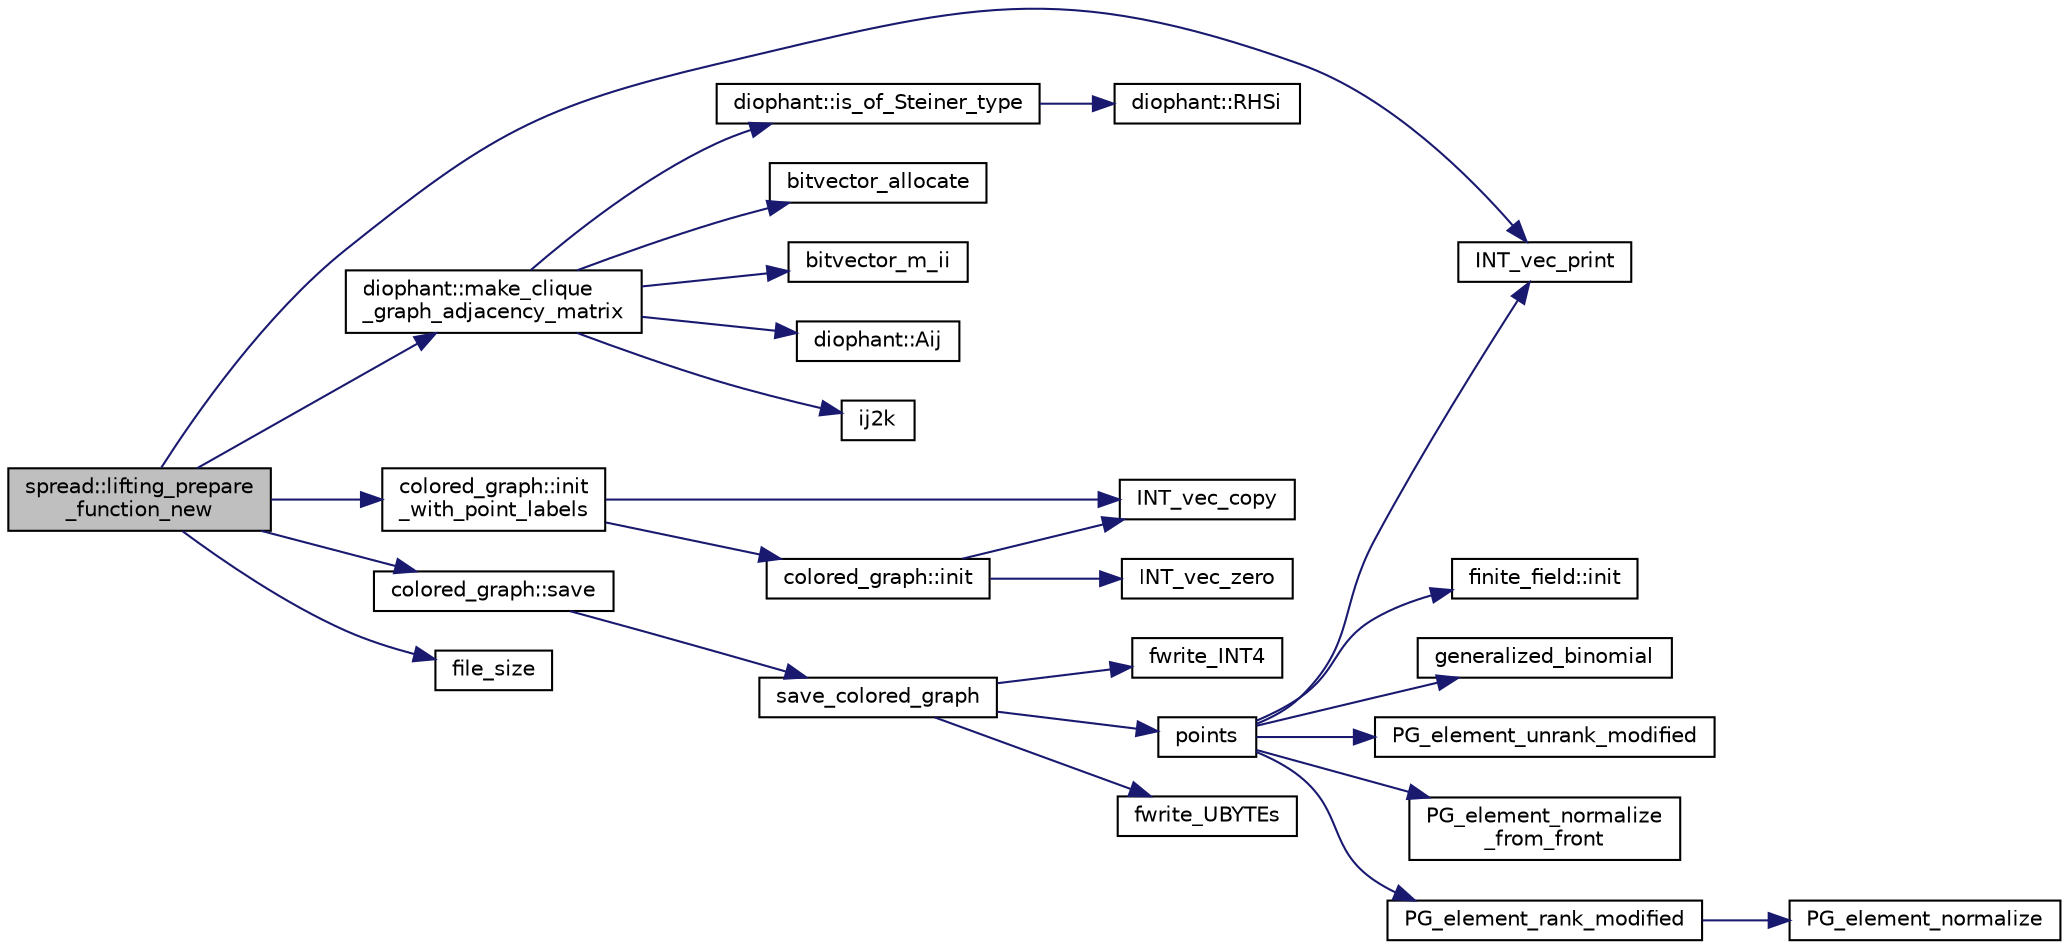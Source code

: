 digraph "spread::lifting_prepare_function_new"
{
  edge [fontname="Helvetica",fontsize="10",labelfontname="Helvetica",labelfontsize="10"];
  node [fontname="Helvetica",fontsize="10",shape=record];
  rankdir="LR";
  Node1396 [label="spread::lifting_prepare\l_function_new",height=0.2,width=0.4,color="black", fillcolor="grey75", style="filled", fontcolor="black"];
  Node1396 -> Node1397 [color="midnightblue",fontsize="10",style="solid",fontname="Helvetica"];
  Node1397 [label="INT_vec_print",height=0.2,width=0.4,color="black", fillcolor="white", style="filled",URL="$df/dbf/sajeeb_8_c.html#a79a5901af0b47dd0d694109543c027fe"];
  Node1396 -> Node1398 [color="midnightblue",fontsize="10",style="solid",fontname="Helvetica"];
  Node1398 [label="diophant::make_clique\l_graph_adjacency_matrix",height=0.2,width=0.4,color="black", fillcolor="white", style="filled",URL="$d7/d9c/classdiophant.html#ae55932f30e8a1d1809123a6e1dda24e8"];
  Node1398 -> Node1399 [color="midnightblue",fontsize="10",style="solid",fontname="Helvetica"];
  Node1399 [label="diophant::is_of_Steiner_type",height=0.2,width=0.4,color="black", fillcolor="white", style="filled",URL="$d7/d9c/classdiophant.html#a4363b76a603ecbd649fe116a6c11e27f"];
  Node1399 -> Node1400 [color="midnightblue",fontsize="10",style="solid",fontname="Helvetica"];
  Node1400 [label="diophant::RHSi",height=0.2,width=0.4,color="black", fillcolor="white", style="filled",URL="$d7/d9c/classdiophant.html#aa56efaa8e28e17c83f96ed409964b3e1"];
  Node1398 -> Node1401 [color="midnightblue",fontsize="10",style="solid",fontname="Helvetica"];
  Node1401 [label="bitvector_allocate",height=0.2,width=0.4,color="black", fillcolor="white", style="filled",URL="$df/dbf/sajeeb_8_c.html#a29983d19d007af9bedbb5e3f8981fd6c"];
  Node1398 -> Node1402 [color="midnightblue",fontsize="10",style="solid",fontname="Helvetica"];
  Node1402 [label="bitvector_m_ii",height=0.2,width=0.4,color="black", fillcolor="white", style="filled",URL="$df/dbf/sajeeb_8_c.html#a31da55e2b26316d582cd322dc670b67b"];
  Node1398 -> Node1403 [color="midnightblue",fontsize="10",style="solid",fontname="Helvetica"];
  Node1403 [label="diophant::Aij",height=0.2,width=0.4,color="black", fillcolor="white", style="filled",URL="$d7/d9c/classdiophant.html#af86d3bf833485e2f2d7b4a19288fc698"];
  Node1398 -> Node1404 [color="midnightblue",fontsize="10",style="solid",fontname="Helvetica"];
  Node1404 [label="ij2k",height=0.2,width=0.4,color="black", fillcolor="white", style="filled",URL="$df/dbf/sajeeb_8_c.html#a68a0fe85ad4b80a9220cb33f9c4c0042"];
  Node1396 -> Node1405 [color="midnightblue",fontsize="10",style="solid",fontname="Helvetica"];
  Node1405 [label="colored_graph::init\l_with_point_labels",height=0.2,width=0.4,color="black", fillcolor="white", style="filled",URL="$dc/de2/classcolored__graph.html#a988d41f23300407c71570cb7ea06e593"];
  Node1405 -> Node1406 [color="midnightblue",fontsize="10",style="solid",fontname="Helvetica"];
  Node1406 [label="colored_graph::init",height=0.2,width=0.4,color="black", fillcolor="white", style="filled",URL="$dc/de2/classcolored__graph.html#a4b917cdc9c6203a5a750c321e791bc7d"];
  Node1406 -> Node1407 [color="midnightblue",fontsize="10",style="solid",fontname="Helvetica"];
  Node1407 [label="INT_vec_copy",height=0.2,width=0.4,color="black", fillcolor="white", style="filled",URL="$df/dbf/sajeeb_8_c.html#ac2d875e27e009af6ec04d17254d11075"];
  Node1406 -> Node1408 [color="midnightblue",fontsize="10",style="solid",fontname="Helvetica"];
  Node1408 [label="INT_vec_zero",height=0.2,width=0.4,color="black", fillcolor="white", style="filled",URL="$df/dbf/sajeeb_8_c.html#aa8c9c7977203577026080f546fe4980f"];
  Node1405 -> Node1407 [color="midnightblue",fontsize="10",style="solid",fontname="Helvetica"];
  Node1396 -> Node1409 [color="midnightblue",fontsize="10",style="solid",fontname="Helvetica"];
  Node1409 [label="colored_graph::save",height=0.2,width=0.4,color="black", fillcolor="white", style="filled",URL="$dc/de2/classcolored__graph.html#a562912fb7464addacd865057a1a48f75"];
  Node1409 -> Node1410 [color="midnightblue",fontsize="10",style="solid",fontname="Helvetica"];
  Node1410 [label="save_colored_graph",height=0.2,width=0.4,color="black", fillcolor="white", style="filled",URL="$da/da9/galois__global_8_c.html#a1f2e1a9df5b1f9af96c9c1e08fbc98c7"];
  Node1410 -> Node1411 [color="midnightblue",fontsize="10",style="solid",fontname="Helvetica"];
  Node1411 [label="fwrite_INT4",height=0.2,width=0.4,color="black", fillcolor="white", style="filled",URL="$df/dbf/sajeeb_8_c.html#a2e1091b3187c01029a1a1453ce9e8639"];
  Node1410 -> Node1412 [color="midnightblue",fontsize="10",style="solid",fontname="Helvetica"];
  Node1412 [label="points",height=0.2,width=0.4,color="black", fillcolor="white", style="filled",URL="$d7/d83/points_8_c.html#a8a498513b4415e1a4628a70fb6b26817"];
  Node1412 -> Node1413 [color="midnightblue",fontsize="10",style="solid",fontname="Helvetica"];
  Node1413 [label="finite_field::init",height=0.2,width=0.4,color="black", fillcolor="white", style="filled",URL="$df/d5a/classfinite__field.html#a13e75e8165b27464935b50368ee8313c"];
  Node1412 -> Node1414 [color="midnightblue",fontsize="10",style="solid",fontname="Helvetica"];
  Node1414 [label="generalized_binomial",height=0.2,width=0.4,color="black", fillcolor="white", style="filled",URL="$d2/d7c/combinatorics_8_c.html#a24762dc22e45175d18ec1ec1d2556ae8"];
  Node1412 -> Node1415 [color="midnightblue",fontsize="10",style="solid",fontname="Helvetica"];
  Node1415 [label="PG_element_unrank_modified",height=0.2,width=0.4,color="black", fillcolor="white", style="filled",URL="$d4/d67/geometry_8h.html#a83ae9b605d496f6a90345303f6efae64"];
  Node1412 -> Node1397 [color="midnightblue",fontsize="10",style="solid",fontname="Helvetica"];
  Node1412 -> Node1416 [color="midnightblue",fontsize="10",style="solid",fontname="Helvetica"];
  Node1416 [label="PG_element_normalize\l_from_front",height=0.2,width=0.4,color="black", fillcolor="white", style="filled",URL="$d4/d67/geometry_8h.html#af675caf5f9975573455c8d93cb56bf95"];
  Node1412 -> Node1417 [color="midnightblue",fontsize="10",style="solid",fontname="Helvetica"];
  Node1417 [label="PG_element_rank_modified",height=0.2,width=0.4,color="black", fillcolor="white", style="filled",URL="$d4/d67/geometry_8h.html#a9cd1a8bf5b88a038e33862f6c2c3dd36"];
  Node1417 -> Node1418 [color="midnightblue",fontsize="10",style="solid",fontname="Helvetica"];
  Node1418 [label="PG_element_normalize",height=0.2,width=0.4,color="black", fillcolor="white", style="filled",URL="$df/de4/projective_8_c.html#a5a4c3c1158bad6bab0d786c616bd0996"];
  Node1410 -> Node1419 [color="midnightblue",fontsize="10",style="solid",fontname="Helvetica"];
  Node1419 [label="fwrite_UBYTEs",height=0.2,width=0.4,color="black", fillcolor="white", style="filled",URL="$df/dbf/sajeeb_8_c.html#a3097dee262bebe614d11c8fc47e414d3"];
  Node1396 -> Node1420 [color="midnightblue",fontsize="10",style="solid",fontname="Helvetica"];
  Node1420 [label="file_size",height=0.2,width=0.4,color="black", fillcolor="white", style="filled",URL="$df/dbf/sajeeb_8_c.html#a5c37cf5785204b6e9adf647dc14d0e50"];
}
